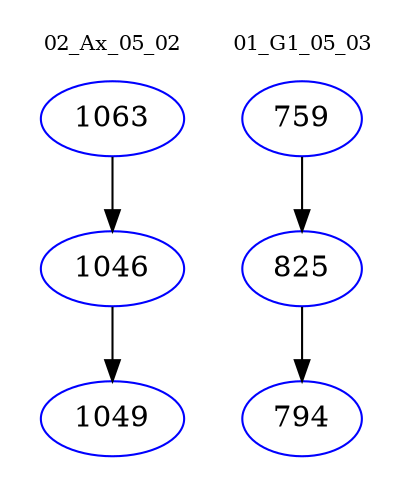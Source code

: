 digraph{
subgraph cluster_0 {
color = white
label = "02_Ax_05_02";
fontsize=10;
T0_1063 [label="1063", color="blue"]
T0_1063 -> T0_1046 [color="black"]
T0_1046 [label="1046", color="blue"]
T0_1046 -> T0_1049 [color="black"]
T0_1049 [label="1049", color="blue"]
}
subgraph cluster_1 {
color = white
label = "01_G1_05_03";
fontsize=10;
T1_759 [label="759", color="blue"]
T1_759 -> T1_825 [color="black"]
T1_825 [label="825", color="blue"]
T1_825 -> T1_794 [color="black"]
T1_794 [label="794", color="blue"]
}
}
